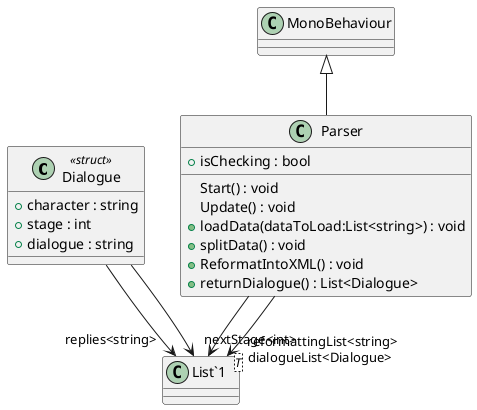 @startuml
class Dialogue <<struct>> {
    + character : string
    + stage : int
    + dialogue : string
}
class Parser {
    + isChecking : bool
    Start() : void
    Update() : void
    + loadData(dataToLoad:List<string>) : void
    + splitData() : void
    + ReformatIntoXML() : void
    + returnDialogue() : List<Dialogue>
}
class "List`1"<T> {
}
Dialogue --> "replies<string>" "List`1"
Dialogue --> "nextStage<int>" "List`1"
MonoBehaviour <|-- Parser
Parser --> "dialogueList<Dialogue>" "List`1"
Parser --> "reformattingList<string>" "List`1"
@enduml

